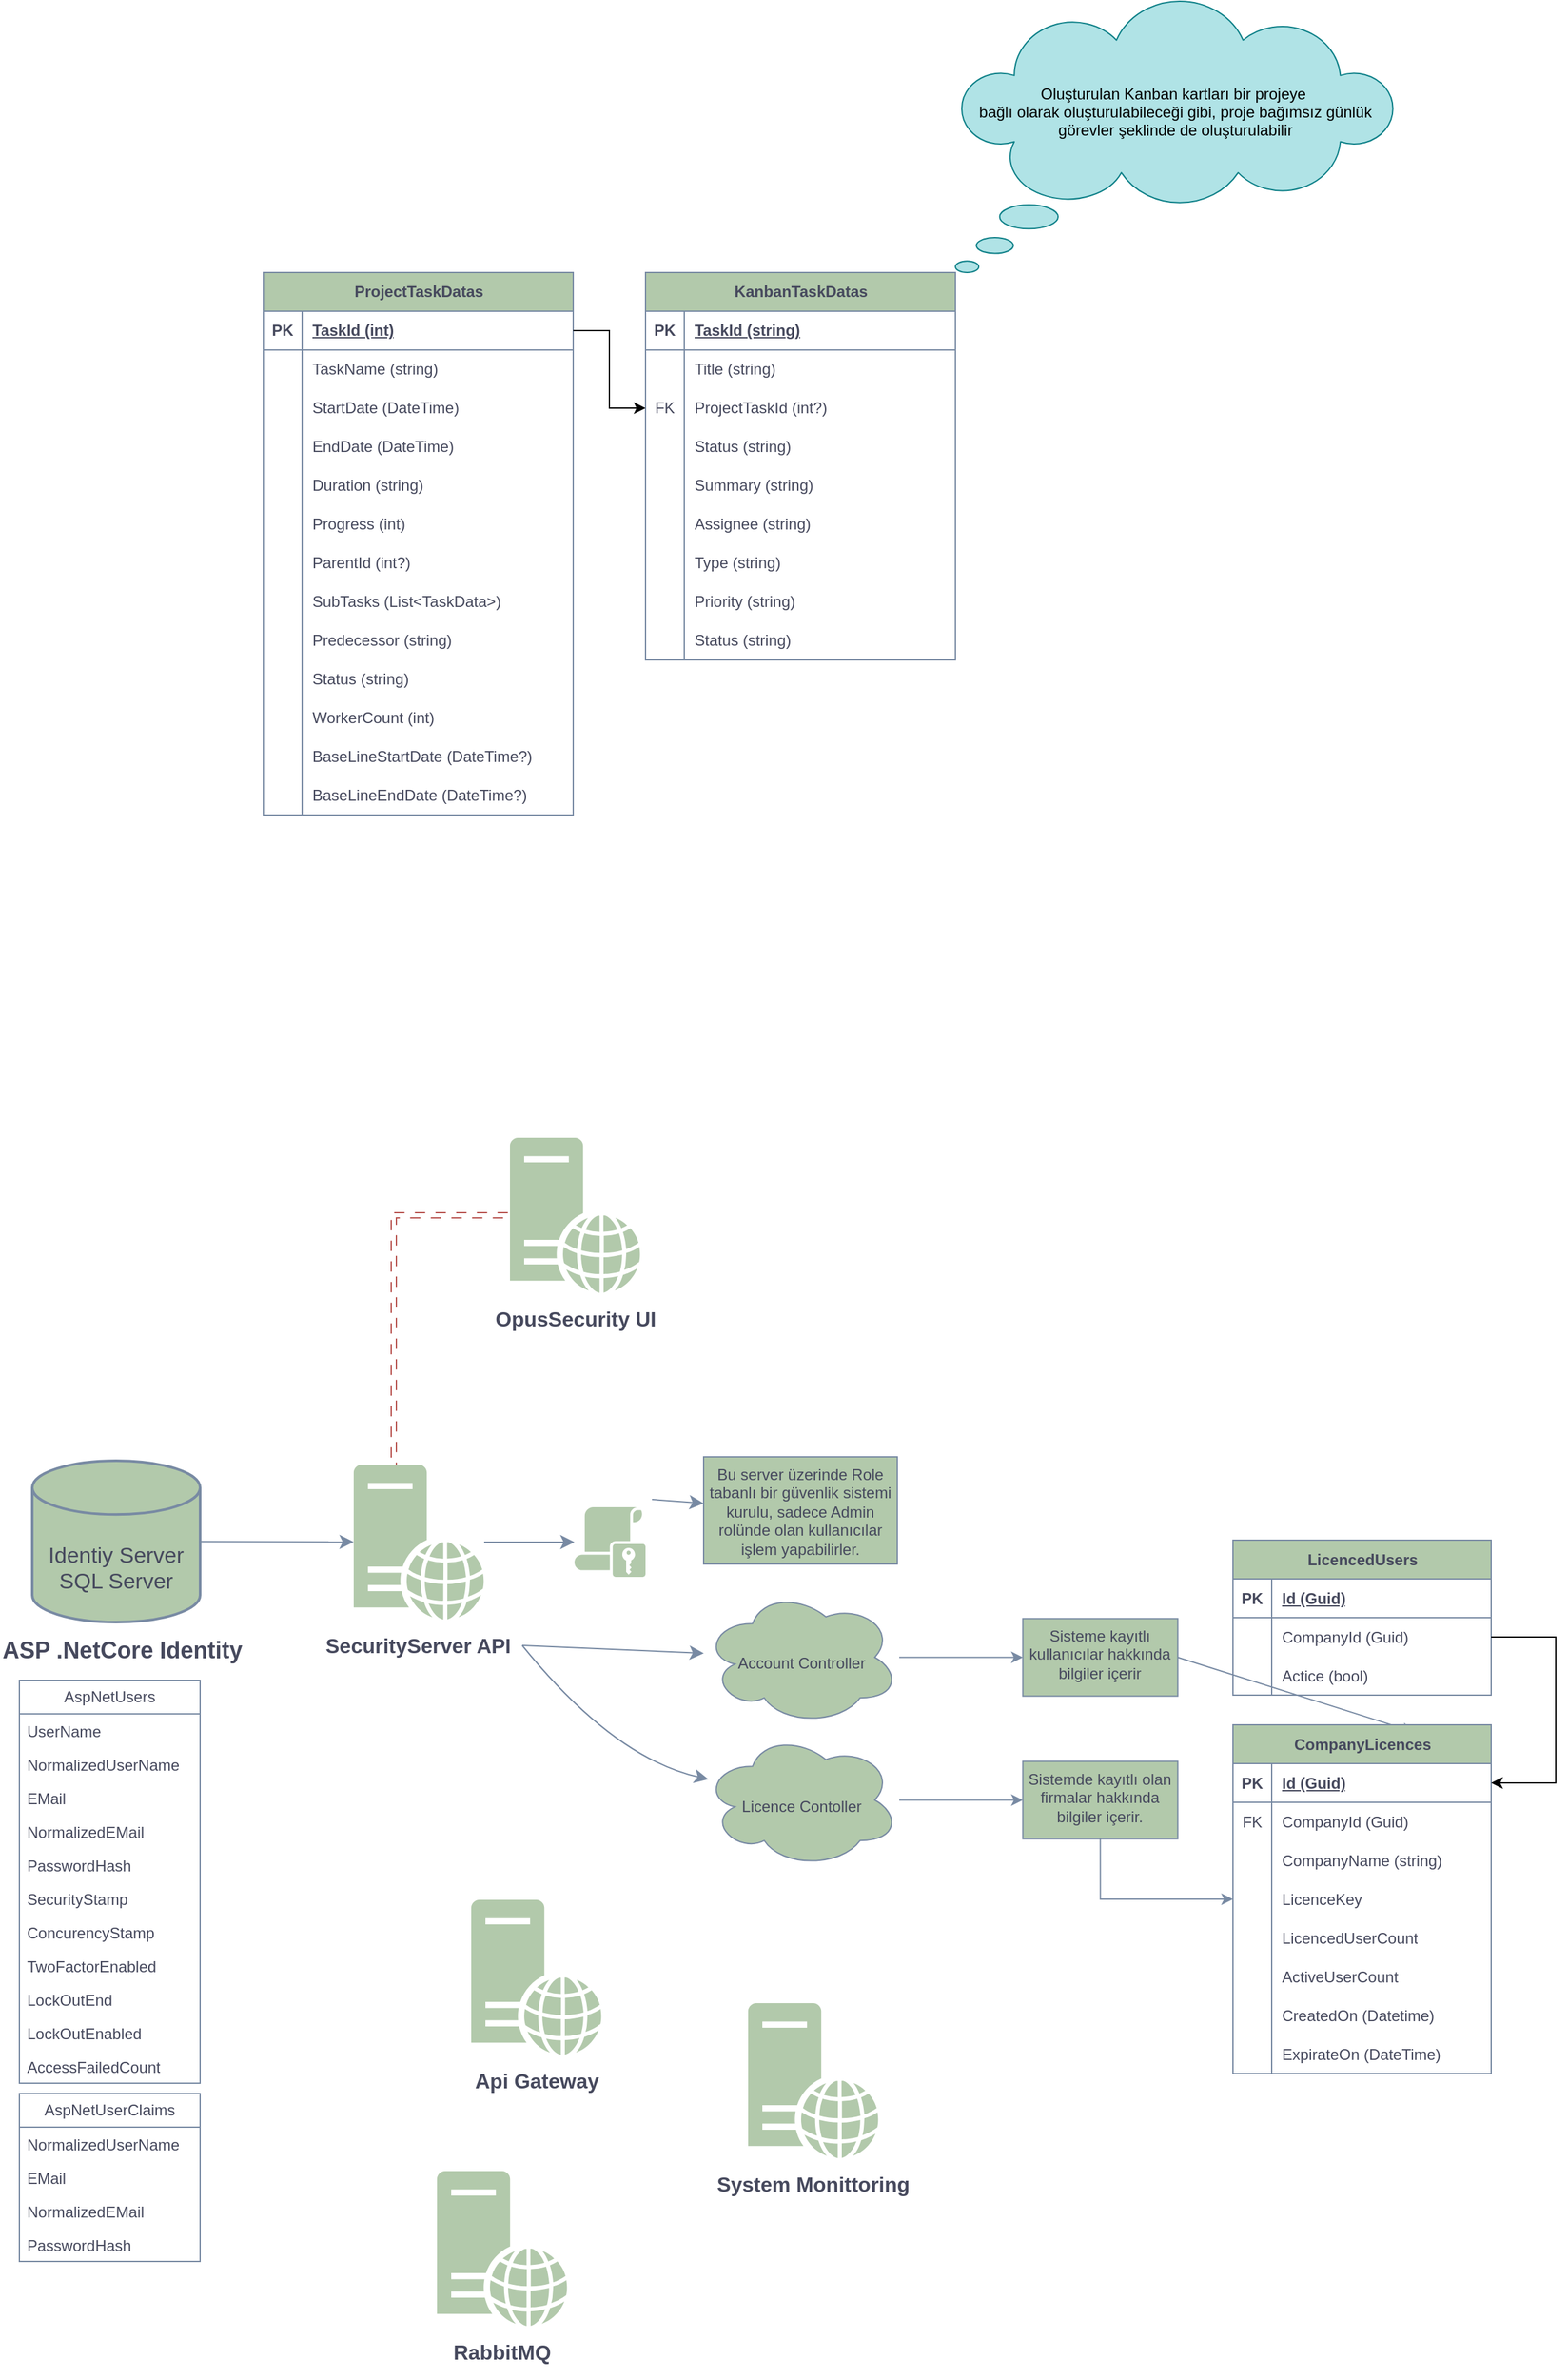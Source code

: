 <mxfile version="26.0.5">
  <diagram name="Sayfa -1" id="5Zbbx2BPK9jqPJLS6lxO">
    <mxGraphModel dx="1434" dy="2010" grid="1" gridSize="10" guides="1" tooltips="1" connect="1" arrows="1" fold="1" page="1" pageScale="1" pageWidth="827" pageHeight="1169" math="0" shadow="0">
      <root>
        <mxCell id="0" />
        <mxCell id="1" parent="0" />
        <mxCell id="hP1GzOpWX54t1LxgX-P7-6" value="" style="edgeStyle=none;curved=1;rounded=0;orthogonalLoop=1;jettySize=auto;html=1;fontSize=12;startSize=8;endSize=8;labelBackgroundColor=none;strokeColor=#788AA3;fontColor=default;" parent="1" source="fOJEi9X9eDxiZ1ezhO8r-1" target="hP1GzOpWX54t1LxgX-P7-5" edge="1">
          <mxGeometry relative="1" as="geometry" />
        </mxCell>
        <mxCell id="fOJEi9X9eDxiZ1ezhO8r-1" value="&lt;div&gt;&lt;br&gt;&lt;/div&gt;&lt;div&gt;&lt;br&gt;&lt;/div&gt;Identiy Server&lt;div&gt;SQL Server&lt;/div&gt;" style="strokeWidth=2;html=1;shape=mxgraph.flowchart.database;whiteSpace=wrap;autosize=0;fontSize=17;horizontal=1;align=center;labelPosition=center;verticalLabelPosition=middle;verticalAlign=middle;movableLabel=1;labelBackgroundColor=none;fillColor=#B2C9AB;strokeColor=#788AA3;fontColor=#46495D;" parent="1" vertex="1">
          <mxGeometry x="50" y="30" width="130" height="125" as="geometry" />
        </mxCell>
        <mxCell id="fOJEi9X9eDxiZ1ezhO8r-2" value="&lt;h1 style=&quot;margin-top: 0px;&quot;&gt;ASP .NetCore Identity&lt;/h1&gt;&lt;p&gt;&lt;br&gt;&lt;/p&gt;" style="text;html=1;whiteSpace=wrap;overflow=hidden;rounded=0;fontSize=9;labelBackgroundColor=none;fontColor=#46495D;" parent="1" vertex="1">
          <mxGeometry x="25" y="160" width="205" height="30" as="geometry" />
        </mxCell>
        <mxCell id="fOJEi9X9eDxiZ1ezhO8r-21" value="AspNetUsers" style="swimlane;fontStyle=0;childLayout=stackLayout;horizontal=1;startSize=26;fillColor=none;horizontalStack=0;resizeParent=1;resizeParentMax=0;resizeLast=0;collapsible=1;marginBottom=0;whiteSpace=wrap;html=1;comic=0;labelBackgroundColor=none;strokeColor=#788AA3;fontColor=#46495D;" parent="1" vertex="1">
          <mxGeometry x="40" y="200" width="140" height="312" as="geometry" />
        </mxCell>
        <mxCell id="fOJEi9X9eDxiZ1ezhO8r-22" value="UserName" style="text;strokeColor=none;fillColor=none;align=left;verticalAlign=top;spacingLeft=4;spacingRight=4;overflow=hidden;rotatable=0;points=[[0,0.5],[1,0.5]];portConstraint=eastwest;whiteSpace=wrap;html=1;labelBackgroundColor=none;fontColor=#46495D;" parent="fOJEi9X9eDxiZ1ezhO8r-21" vertex="1">
          <mxGeometry y="26" width="140" height="26" as="geometry" />
        </mxCell>
        <mxCell id="fOJEi9X9eDxiZ1ezhO8r-23" value="NormalizedUserName" style="text;strokeColor=none;fillColor=none;align=left;verticalAlign=top;spacingLeft=4;spacingRight=4;overflow=hidden;rotatable=0;points=[[0,0.5],[1,0.5]];portConstraint=eastwest;whiteSpace=wrap;html=1;labelBackgroundColor=none;fontColor=#46495D;" parent="fOJEi9X9eDxiZ1ezhO8r-21" vertex="1">
          <mxGeometry y="52" width="140" height="26" as="geometry" />
        </mxCell>
        <mxCell id="fOJEi9X9eDxiZ1ezhO8r-24" value="EMail" style="text;strokeColor=none;fillColor=none;align=left;verticalAlign=top;spacingLeft=4;spacingRight=4;overflow=hidden;rotatable=0;points=[[0,0.5],[1,0.5]];portConstraint=eastwest;whiteSpace=wrap;html=1;labelBackgroundColor=none;fontColor=#46495D;" parent="fOJEi9X9eDxiZ1ezhO8r-21" vertex="1">
          <mxGeometry y="78" width="140" height="26" as="geometry" />
        </mxCell>
        <mxCell id="fOJEi9X9eDxiZ1ezhO8r-28" value="NormalizedEMail" style="text;strokeColor=none;fillColor=none;align=left;verticalAlign=top;spacingLeft=4;spacingRight=4;overflow=hidden;rotatable=0;points=[[0,0.5],[1,0.5]];portConstraint=eastwest;whiteSpace=wrap;html=1;labelBackgroundColor=none;fontColor=#46495D;" parent="fOJEi9X9eDxiZ1ezhO8r-21" vertex="1">
          <mxGeometry y="104" width="140" height="26" as="geometry" />
        </mxCell>
        <mxCell id="fOJEi9X9eDxiZ1ezhO8r-27" value="PasswordHash" style="text;strokeColor=none;fillColor=none;align=left;verticalAlign=top;spacingLeft=4;spacingRight=4;overflow=hidden;rotatable=0;points=[[0,0.5],[1,0.5]];portConstraint=eastwest;whiteSpace=wrap;html=1;labelBackgroundColor=none;fontColor=#46495D;" parent="fOJEi9X9eDxiZ1ezhO8r-21" vertex="1">
          <mxGeometry y="130" width="140" height="26" as="geometry" />
        </mxCell>
        <mxCell id="fOJEi9X9eDxiZ1ezhO8r-26" value="SecurityStamp" style="text;strokeColor=none;fillColor=none;align=left;verticalAlign=top;spacingLeft=4;spacingRight=4;overflow=hidden;rotatable=0;points=[[0,0.5],[1,0.5]];portConstraint=eastwest;whiteSpace=wrap;html=1;labelBackgroundColor=none;fontColor=#46495D;" parent="fOJEi9X9eDxiZ1ezhO8r-21" vertex="1">
          <mxGeometry y="156" width="140" height="26" as="geometry" />
        </mxCell>
        <mxCell id="fOJEi9X9eDxiZ1ezhO8r-25" value="ConcurencyStamp" style="text;strokeColor=none;fillColor=none;align=left;verticalAlign=top;spacingLeft=4;spacingRight=4;overflow=hidden;rotatable=0;points=[[0,0.5],[1,0.5]];portConstraint=eastwest;whiteSpace=wrap;html=1;labelBackgroundColor=none;fontColor=#46495D;" parent="fOJEi9X9eDxiZ1ezhO8r-21" vertex="1">
          <mxGeometry y="182" width="140" height="26" as="geometry" />
        </mxCell>
        <mxCell id="fOJEi9X9eDxiZ1ezhO8r-29" value="TwoFactorEnabled" style="text;strokeColor=none;fillColor=none;align=left;verticalAlign=top;spacingLeft=4;spacingRight=4;overflow=hidden;rotatable=0;points=[[0,0.5],[1,0.5]];portConstraint=eastwest;whiteSpace=wrap;html=1;labelBackgroundColor=none;fontColor=#46495D;" parent="fOJEi9X9eDxiZ1ezhO8r-21" vertex="1">
          <mxGeometry y="208" width="140" height="26" as="geometry" />
        </mxCell>
        <mxCell id="fOJEi9X9eDxiZ1ezhO8r-30" value="LockOutEnd" style="text;strokeColor=none;fillColor=none;align=left;verticalAlign=top;spacingLeft=4;spacingRight=4;overflow=hidden;rotatable=0;points=[[0,0.5],[1,0.5]];portConstraint=eastwest;whiteSpace=wrap;html=1;labelBackgroundColor=none;fontColor=#46495D;" parent="fOJEi9X9eDxiZ1ezhO8r-21" vertex="1">
          <mxGeometry y="234" width="140" height="26" as="geometry" />
        </mxCell>
        <mxCell id="fOJEi9X9eDxiZ1ezhO8r-31" value="LockOutEnabled" style="text;strokeColor=none;fillColor=none;align=left;verticalAlign=top;spacingLeft=4;spacingRight=4;overflow=hidden;rotatable=0;points=[[0,0.5],[1,0.5]];portConstraint=eastwest;whiteSpace=wrap;html=1;labelBackgroundColor=none;fontColor=#46495D;" parent="fOJEi9X9eDxiZ1ezhO8r-21" vertex="1">
          <mxGeometry y="260" width="140" height="26" as="geometry" />
        </mxCell>
        <mxCell id="fOJEi9X9eDxiZ1ezhO8r-32" value="AccessFailedCount" style="text;strokeColor=none;fillColor=none;align=left;verticalAlign=top;spacingLeft=4;spacingRight=4;overflow=hidden;rotatable=0;points=[[0,0.5],[1,0.5]];portConstraint=eastwest;whiteSpace=wrap;html=1;labelBackgroundColor=none;fontColor=#46495D;" parent="fOJEi9X9eDxiZ1ezhO8r-21" vertex="1">
          <mxGeometry y="286" width="140" height="26" as="geometry" />
        </mxCell>
        <mxCell id="fOJEi9X9eDxiZ1ezhO8r-33" value="AspNetUserClaims" style="swimlane;fontStyle=0;childLayout=stackLayout;horizontal=1;startSize=26;fillColor=none;horizontalStack=0;resizeParent=1;resizeParentMax=0;resizeLast=0;collapsible=1;marginBottom=0;whiteSpace=wrap;html=1;comic=0;labelBackgroundColor=none;strokeColor=#788AA3;fontColor=#46495D;" parent="1" vertex="1">
          <mxGeometry x="40" y="520" width="140" height="130" as="geometry" />
        </mxCell>
        <mxCell id="fOJEi9X9eDxiZ1ezhO8r-35" value="NormalizedUserName" style="text;strokeColor=none;fillColor=none;align=left;verticalAlign=top;spacingLeft=4;spacingRight=4;overflow=hidden;rotatable=0;points=[[0,0.5],[1,0.5]];portConstraint=eastwest;whiteSpace=wrap;html=1;labelBackgroundColor=none;fontColor=#46495D;" parent="fOJEi9X9eDxiZ1ezhO8r-33" vertex="1">
          <mxGeometry y="26" width="140" height="26" as="geometry" />
        </mxCell>
        <mxCell id="fOJEi9X9eDxiZ1ezhO8r-36" value="EMail" style="text;strokeColor=none;fillColor=none;align=left;verticalAlign=top;spacingLeft=4;spacingRight=4;overflow=hidden;rotatable=0;points=[[0,0.5],[1,0.5]];portConstraint=eastwest;whiteSpace=wrap;html=1;labelBackgroundColor=none;fontColor=#46495D;" parent="fOJEi9X9eDxiZ1ezhO8r-33" vertex="1">
          <mxGeometry y="52" width="140" height="26" as="geometry" />
        </mxCell>
        <mxCell id="fOJEi9X9eDxiZ1ezhO8r-37" value="NormalizedEMail" style="text;strokeColor=none;fillColor=none;align=left;verticalAlign=top;spacingLeft=4;spacingRight=4;overflow=hidden;rotatable=0;points=[[0,0.5],[1,0.5]];portConstraint=eastwest;whiteSpace=wrap;html=1;labelBackgroundColor=none;fontColor=#46495D;" parent="fOJEi9X9eDxiZ1ezhO8r-33" vertex="1">
          <mxGeometry y="78" width="140" height="26" as="geometry" />
        </mxCell>
        <mxCell id="fOJEi9X9eDxiZ1ezhO8r-38" value="PasswordHash" style="text;strokeColor=none;fillColor=none;align=left;verticalAlign=top;spacingLeft=4;spacingRight=4;overflow=hidden;rotatable=0;points=[[0,0.5],[1,0.5]];portConstraint=eastwest;whiteSpace=wrap;html=1;labelBackgroundColor=none;fontColor=#46495D;" parent="fOJEi9X9eDxiZ1ezhO8r-33" vertex="1">
          <mxGeometry y="104" width="140" height="26" as="geometry" />
        </mxCell>
        <mxCell id="hP1GzOpWX54t1LxgX-P7-10" value="" style="edgeStyle=none;curved=1;rounded=0;orthogonalLoop=1;jettySize=auto;html=1;fontSize=12;startSize=8;endSize=8;labelBackgroundColor=none;strokeColor=#788AA3;fontColor=default;" parent="1" source="hP1GzOpWX54t1LxgX-P7-5" target="hP1GzOpWX54t1LxgX-P7-7" edge="1">
          <mxGeometry relative="1" as="geometry" />
        </mxCell>
        <mxCell id="hP1GzOpWX54t1LxgX-P7-9" value="" style="edgeStyle=none;curved=1;rounded=0;orthogonalLoop=1;jettySize=auto;html=1;fontSize=12;startSize=8;endSize=8;labelBackgroundColor=none;strokeColor=#788AA3;fontColor=default;" parent="1" target="hP1GzOpWX54t1LxgX-P7-8" edge="1">
          <mxGeometry relative="1" as="geometry">
            <mxPoint x="530" y="60" as="sourcePoint" />
          </mxGeometry>
        </mxCell>
        <mxCell id="hP1GzOpWX54t1LxgX-P7-7" value="" style="sketch=0;pointerEvents=1;shadow=0;dashed=0;html=1;strokeColor=none;fillColor=#B2C9AB;labelPosition=center;verticalLabelPosition=bottom;verticalAlign=top;outlineConnect=0;align=center;shape=mxgraph.office.security.role_assignment_policy;labelBackgroundColor=none;fontColor=#46495D;" parent="1" vertex="1">
          <mxGeometry x="470" y="66" width="55" height="54" as="geometry" />
        </mxCell>
        <mxCell id="hP1GzOpWX54t1LxgX-P7-8" value="Bu server üzerinde Role tabanlı bir güvenlik sistemi kurulu, sadece Admin rolünde olan kullanıcılar işlem yapabilirler." style="whiteSpace=wrap;html=1;verticalAlign=top;fillColor=#B2C9AB;strokeColor=#788AA3;sketch=0;pointerEvents=1;shadow=0;dashed=0;fontColor=#46495D;labelBackgroundColor=none;" parent="1" vertex="1">
          <mxGeometry x="570" y="27" width="150" height="83" as="geometry" />
        </mxCell>
        <mxCell id="hP1GzOpWX54t1LxgX-P7-16" value="" style="edgeStyle=none;curved=1;rounded=0;orthogonalLoop=1;jettySize=auto;html=1;fontSize=12;startSize=8;endSize=8;labelBackgroundColor=none;strokeColor=#788AA3;fontColor=default;exitX=1;exitY=0.5;exitDx=0;exitDy=0;" parent="1" source="hP1GzOpWX54t1LxgX-P7-3" target="hP1GzOpWX54t1LxgX-P7-15" edge="1">
          <mxGeometry relative="1" as="geometry">
            <mxPoint x="490" y="170" as="sourcePoint" />
          </mxGeometry>
        </mxCell>
        <mxCell id="hP1GzOpWX54t1LxgX-P7-20" value="" style="edgeStyle=none;curved=1;rounded=0;orthogonalLoop=1;jettySize=auto;html=1;fontSize=12;startSize=8;endSize=8;labelBackgroundColor=none;strokeColor=#788AA3;fontColor=default;exitX=1;exitY=0.5;exitDx=0;exitDy=0;" parent="1" source="hP1GzOpWX54t1LxgX-P7-3" target="hP1GzOpWX54t1LxgX-P7-19" edge="1">
          <mxGeometry relative="1" as="geometry">
            <mxPoint x="440" y="173" as="sourcePoint" />
            <Array as="points">
              <mxPoint x="500" y="260" />
            </Array>
          </mxGeometry>
        </mxCell>
        <mxCell id="uRNl7526oM0_Bbqot5sI-8" value="" style="edgeStyle=orthogonalEdgeStyle;rounded=0;orthogonalLoop=1;jettySize=auto;html=1;labelBackgroundColor=none;strokeColor=#788AA3;fontColor=default;" parent="1" source="hP1GzOpWX54t1LxgX-P7-15" target="uRNl7526oM0_Bbqot5sI-7" edge="1">
          <mxGeometry relative="1" as="geometry" />
        </mxCell>
        <mxCell id="hP1GzOpWX54t1LxgX-P7-15" value="&lt;div&gt;&lt;br&gt;&lt;/div&gt;&lt;div&gt;&lt;br&gt;&lt;/div&gt;&lt;div&gt;&lt;br&gt;&lt;/div&gt;&lt;div&gt;Account Controller&lt;/div&gt;" style="ellipse;shape=cloud;whiteSpace=wrap;html=1;verticalAlign=top;fillColor=#B2C9AB;strokeColor=#788AA3;sketch=0;pointerEvents=1;shadow=0;dashed=0;labelBackgroundColor=none;fontColor=#46495D;" parent="1" vertex="1">
          <mxGeometry x="570" y="130" width="151.5" height="104.5" as="geometry" />
        </mxCell>
        <mxCell id="uRNl7526oM0_Bbqot5sI-23" value="" style="edgeStyle=orthogonalEdgeStyle;rounded=0;orthogonalLoop=1;jettySize=auto;html=1;labelBackgroundColor=none;strokeColor=#788AA3;fontColor=default;" parent="1" source="hP1GzOpWX54t1LxgX-P7-19" target="uRNl7526oM0_Bbqot5sI-22" edge="1">
          <mxGeometry relative="1" as="geometry" />
        </mxCell>
        <mxCell id="hP1GzOpWX54t1LxgX-P7-19" value="&lt;div&gt;&lt;br&gt;&lt;/div&gt;&lt;div&gt;&lt;br&gt;&lt;/div&gt;&lt;div&gt;&lt;br&gt;&lt;/div&gt;&lt;div&gt;Licence Contoller&lt;/div&gt;" style="ellipse;shape=cloud;whiteSpace=wrap;html=1;verticalAlign=top;fillColor=#B2C9AB;strokeColor=#788AA3;sketch=0;pointerEvents=1;shadow=0;dashed=0;labelBackgroundColor=none;fontColor=#46495D;" parent="1" vertex="1">
          <mxGeometry x="570" y="240.5" width="151.5" height="104.5" as="geometry" />
        </mxCell>
        <mxCell id="uRNl7526oM0_Bbqot5sI-7" value="Sisteme kayıtlı kullanıcılar hakkında bilgiler içerir" style="whiteSpace=wrap;html=1;verticalAlign=top;fillColor=#B2C9AB;strokeColor=#788AA3;fontColor=#46495D;sketch=0;pointerEvents=1;shadow=0;dashed=0;labelBackgroundColor=none;" parent="1" vertex="1">
          <mxGeometry x="817.25" y="152.25" width="120" height="60" as="geometry" />
        </mxCell>
        <mxCell id="uRNl7526oM0_Bbqot5sI-103" style="edgeStyle=orthogonalEdgeStyle;rounded=0;orthogonalLoop=1;jettySize=auto;html=1;entryX=0;entryY=0.5;entryDx=0;entryDy=0;strokeColor=#788AA3;fontColor=#46495D;fillColor=#B2C9AB;exitX=0.5;exitY=1;exitDx=0;exitDy=0;" parent="1" source="uRNl7526oM0_Bbqot5sI-22" target="uRNl7526oM0_Bbqot5sI-90" edge="1">
          <mxGeometry relative="1" as="geometry" />
        </mxCell>
        <mxCell id="uRNl7526oM0_Bbqot5sI-22" value="Sistemde kayıtlı olan firmalar hakkında bilgiler içerir." style="whiteSpace=wrap;html=1;verticalAlign=top;fillColor=#B2C9AB;strokeColor=#788AA3;fontColor=#46495D;sketch=0;pointerEvents=1;shadow=0;dashed=0;labelBackgroundColor=none;" parent="1" vertex="1">
          <mxGeometry x="817.25" y="262.75" width="120" height="60" as="geometry" />
        </mxCell>
        <mxCell id="uRNl7526oM0_Bbqot5sI-48" value="LicencedUsers" style="shape=table;startSize=30;container=1;collapsible=1;childLayout=tableLayout;fixedRows=1;rowLines=0;fontStyle=1;align=center;resizeLast=1;html=1;labelBackgroundColor=none;fillColor=#B2C9AB;strokeColor=#788AA3;fontColor=#46495D;" parent="1" vertex="1">
          <mxGeometry x="980" y="91.5" width="200" height="120" as="geometry" />
        </mxCell>
        <mxCell id="uRNl7526oM0_Bbqot5sI-49" value="" style="shape=tableRow;horizontal=0;startSize=0;swimlaneHead=0;swimlaneBody=0;fillColor=none;collapsible=0;dropTarget=0;points=[[0,0.5],[1,0.5]];portConstraint=eastwest;top=0;left=0;right=0;bottom=1;labelBackgroundColor=none;strokeColor=#788AA3;fontColor=#46495D;" parent="uRNl7526oM0_Bbqot5sI-48" vertex="1">
          <mxGeometry y="30" width="200" height="30" as="geometry" />
        </mxCell>
        <mxCell id="uRNl7526oM0_Bbqot5sI-50" value="PK" style="shape=partialRectangle;connectable=0;fillColor=none;top=0;left=0;bottom=0;right=0;fontStyle=1;overflow=hidden;whiteSpace=wrap;html=1;labelBackgroundColor=none;strokeColor=#788AA3;fontColor=#46495D;" parent="uRNl7526oM0_Bbqot5sI-49" vertex="1">
          <mxGeometry width="30" height="30" as="geometry">
            <mxRectangle width="30" height="30" as="alternateBounds" />
          </mxGeometry>
        </mxCell>
        <mxCell id="uRNl7526oM0_Bbqot5sI-51" value="Id (Guid)" style="shape=partialRectangle;connectable=0;fillColor=none;top=0;left=0;bottom=0;right=0;align=left;spacingLeft=6;fontStyle=5;overflow=hidden;whiteSpace=wrap;html=1;labelBackgroundColor=none;strokeColor=#788AA3;fontColor=#46495D;" parent="uRNl7526oM0_Bbqot5sI-49" vertex="1">
          <mxGeometry x="30" width="170" height="30" as="geometry">
            <mxRectangle width="170" height="30" as="alternateBounds" />
          </mxGeometry>
        </mxCell>
        <mxCell id="uRNl7526oM0_Bbqot5sI-56" value="" style="shape=tableRow;horizontal=0;startSize=0;swimlaneHead=0;swimlaneBody=0;fillColor=none;collapsible=0;dropTarget=0;points=[[0,0.5],[1,0.5]];portConstraint=eastwest;top=0;left=0;right=0;bottom=0;labelBackgroundColor=none;strokeColor=#788AA3;fontColor=#46495D;" parent="uRNl7526oM0_Bbqot5sI-48" vertex="1">
          <mxGeometry y="60" width="200" height="30" as="geometry" />
        </mxCell>
        <mxCell id="uRNl7526oM0_Bbqot5sI-57" value="" style="shape=partialRectangle;connectable=0;fillColor=none;top=0;left=0;bottom=0;right=0;editable=1;overflow=hidden;whiteSpace=wrap;html=1;labelBackgroundColor=none;strokeColor=#788AA3;fontColor=#46495D;" parent="uRNl7526oM0_Bbqot5sI-56" vertex="1">
          <mxGeometry width="30" height="30" as="geometry">
            <mxRectangle width="30" height="30" as="alternateBounds" />
          </mxGeometry>
        </mxCell>
        <mxCell id="uRNl7526oM0_Bbqot5sI-58" value="CompanyId (Guid)" style="shape=partialRectangle;connectable=0;fillColor=none;top=0;left=0;bottom=0;right=0;align=left;spacingLeft=6;overflow=hidden;whiteSpace=wrap;html=1;labelBackgroundColor=none;strokeColor=#788AA3;fontColor=#46495D;" parent="uRNl7526oM0_Bbqot5sI-56" vertex="1">
          <mxGeometry x="30" width="170" height="30" as="geometry">
            <mxRectangle width="170" height="30" as="alternateBounds" />
          </mxGeometry>
        </mxCell>
        <mxCell id="uRNl7526oM0_Bbqot5sI-62" style="shape=tableRow;horizontal=0;startSize=0;swimlaneHead=0;swimlaneBody=0;fillColor=none;collapsible=0;dropTarget=0;points=[[0,0.5],[1,0.5]];portConstraint=eastwest;top=0;left=0;right=0;bottom=0;labelBackgroundColor=none;strokeColor=#788AA3;fontColor=#46495D;" parent="uRNl7526oM0_Bbqot5sI-48" vertex="1">
          <mxGeometry y="90" width="200" height="30" as="geometry" />
        </mxCell>
        <mxCell id="uRNl7526oM0_Bbqot5sI-63" style="shape=partialRectangle;connectable=0;fillColor=none;top=0;left=0;bottom=0;right=0;editable=1;overflow=hidden;whiteSpace=wrap;html=1;labelBackgroundColor=none;strokeColor=#788AA3;fontColor=#46495D;" parent="uRNl7526oM0_Bbqot5sI-62" vertex="1">
          <mxGeometry width="30" height="30" as="geometry">
            <mxRectangle width="30" height="30" as="alternateBounds" />
          </mxGeometry>
        </mxCell>
        <mxCell id="uRNl7526oM0_Bbqot5sI-64" value="Actice (bool)" style="shape=partialRectangle;connectable=0;fillColor=none;top=0;left=0;bottom=0;right=0;align=left;spacingLeft=6;overflow=hidden;whiteSpace=wrap;html=1;labelBackgroundColor=none;strokeColor=#788AA3;fontColor=#46495D;" parent="uRNl7526oM0_Bbqot5sI-62" vertex="1">
          <mxGeometry x="30" width="170" height="30" as="geometry">
            <mxRectangle width="170" height="30" as="alternateBounds" />
          </mxGeometry>
        </mxCell>
        <mxCell id="uRNl7526oM0_Bbqot5sI-78" value="" style="endArrow=classic;html=1;rounded=0;strokeColor=#788AA3;fontColor=default;fillColor=#B2C9AB;exitX=1;exitY=0.5;exitDx=0;exitDy=0;entryX=0.005;entryY=0.026;entryDx=0;entryDy=0;entryPerimeter=0;labelBackgroundColor=none;" parent="1" source="uRNl7526oM0_Bbqot5sI-7" edge="1">
          <mxGeometry width="50" height="50" relative="1" as="geometry">
            <mxPoint x="1070" y="290" as="sourcePoint" />
            <mxPoint x="1120" y="240" as="targetPoint" />
          </mxGeometry>
        </mxCell>
        <mxCell id="uRNl7526oM0_Bbqot5sI-90" value="CompanyLicences" style="shape=table;startSize=30;container=1;collapsible=1;childLayout=tableLayout;fixedRows=1;rowLines=0;fontStyle=1;align=center;resizeLast=1;html=1;labelBackgroundColor=none;fillColor=#B2C9AB;strokeColor=#788AA3;fontColor=#46495D;" parent="1" vertex="1">
          <mxGeometry x="980" y="234.5" width="200" height="270" as="geometry" />
        </mxCell>
        <mxCell id="uRNl7526oM0_Bbqot5sI-91" value="" style="shape=tableRow;horizontal=0;startSize=0;swimlaneHead=0;swimlaneBody=0;fillColor=none;collapsible=0;dropTarget=0;points=[[0,0.5],[1,0.5]];portConstraint=eastwest;top=0;left=0;right=0;bottom=1;labelBackgroundColor=none;strokeColor=#788AA3;fontColor=#46495D;" parent="uRNl7526oM0_Bbqot5sI-90" vertex="1">
          <mxGeometry y="30" width="200" height="30" as="geometry" />
        </mxCell>
        <mxCell id="uRNl7526oM0_Bbqot5sI-92" value="PK" style="shape=partialRectangle;connectable=0;fillColor=none;top=0;left=0;bottom=0;right=0;fontStyle=1;overflow=hidden;whiteSpace=wrap;html=1;labelBackgroundColor=none;strokeColor=#788AA3;fontColor=#46495D;" parent="uRNl7526oM0_Bbqot5sI-91" vertex="1">
          <mxGeometry width="30" height="30" as="geometry">
            <mxRectangle width="30" height="30" as="alternateBounds" />
          </mxGeometry>
        </mxCell>
        <mxCell id="uRNl7526oM0_Bbqot5sI-93" value="Id (Guid)" style="shape=partialRectangle;connectable=0;fillColor=none;top=0;left=0;bottom=0;right=0;align=left;spacingLeft=6;fontStyle=5;overflow=hidden;whiteSpace=wrap;html=1;labelBackgroundColor=none;strokeColor=#788AA3;fontColor=#46495D;" parent="uRNl7526oM0_Bbqot5sI-91" vertex="1">
          <mxGeometry x="30" width="170" height="30" as="geometry">
            <mxRectangle width="170" height="30" as="alternateBounds" />
          </mxGeometry>
        </mxCell>
        <mxCell id="uRNl7526oM0_Bbqot5sI-94" value="" style="shape=tableRow;horizontal=0;startSize=0;swimlaneHead=0;swimlaneBody=0;fillColor=none;collapsible=0;dropTarget=0;points=[[0,0.5],[1,0.5]];portConstraint=eastwest;top=0;left=0;right=0;bottom=0;labelBackgroundColor=none;strokeColor=#788AA3;fontColor=#46495D;" parent="uRNl7526oM0_Bbqot5sI-90" vertex="1">
          <mxGeometry y="60" width="200" height="30" as="geometry" />
        </mxCell>
        <mxCell id="uRNl7526oM0_Bbqot5sI-95" value="FK" style="shape=partialRectangle;connectable=0;fillColor=none;top=0;left=0;bottom=0;right=0;editable=1;overflow=hidden;whiteSpace=wrap;html=1;labelBackgroundColor=none;strokeColor=#788AA3;fontColor=#46495D;" parent="uRNl7526oM0_Bbqot5sI-94" vertex="1">
          <mxGeometry width="30" height="30" as="geometry">
            <mxRectangle width="30" height="30" as="alternateBounds" />
          </mxGeometry>
        </mxCell>
        <mxCell id="uRNl7526oM0_Bbqot5sI-96" value="CompanyId (Guid)" style="shape=partialRectangle;connectable=0;fillColor=none;top=0;left=0;bottom=0;right=0;align=left;spacingLeft=6;overflow=hidden;whiteSpace=wrap;html=1;labelBackgroundColor=none;strokeColor=#788AA3;fontColor=#46495D;" parent="uRNl7526oM0_Bbqot5sI-94" vertex="1">
          <mxGeometry x="30" width="170" height="30" as="geometry">
            <mxRectangle width="170" height="30" as="alternateBounds" />
          </mxGeometry>
        </mxCell>
        <mxCell id="jmnvyv142HXtohrhZZ56-1" style="shape=tableRow;horizontal=0;startSize=0;swimlaneHead=0;swimlaneBody=0;fillColor=none;collapsible=0;dropTarget=0;points=[[0,0.5],[1,0.5]];portConstraint=eastwest;top=0;left=0;right=0;bottom=0;labelBackgroundColor=none;strokeColor=#788AA3;fontColor=#46495D;" parent="uRNl7526oM0_Bbqot5sI-90" vertex="1">
          <mxGeometry y="90" width="200" height="30" as="geometry" />
        </mxCell>
        <mxCell id="jmnvyv142HXtohrhZZ56-2" style="shape=partialRectangle;connectable=0;fillColor=none;top=0;left=0;bottom=0;right=0;editable=1;overflow=hidden;whiteSpace=wrap;html=1;labelBackgroundColor=none;strokeColor=#788AA3;fontColor=#46495D;" parent="jmnvyv142HXtohrhZZ56-1" vertex="1">
          <mxGeometry width="30" height="30" as="geometry">
            <mxRectangle width="30" height="30" as="alternateBounds" />
          </mxGeometry>
        </mxCell>
        <mxCell id="jmnvyv142HXtohrhZZ56-3" value="CompanyName (string)" style="shape=partialRectangle;connectable=0;fillColor=none;top=0;left=0;bottom=0;right=0;align=left;spacingLeft=6;overflow=hidden;whiteSpace=wrap;html=1;labelBackgroundColor=none;strokeColor=#788AA3;fontColor=#46495D;" parent="jmnvyv142HXtohrhZZ56-1" vertex="1">
          <mxGeometry x="30" width="170" height="30" as="geometry">
            <mxRectangle width="170" height="30" as="alternateBounds" />
          </mxGeometry>
        </mxCell>
        <mxCell id="uRNl7526oM0_Bbqot5sI-97" value="" style="shape=tableRow;horizontal=0;startSize=0;swimlaneHead=0;swimlaneBody=0;fillColor=none;collapsible=0;dropTarget=0;points=[[0,0.5],[1,0.5]];portConstraint=eastwest;top=0;left=0;right=0;bottom=0;labelBackgroundColor=none;strokeColor=#788AA3;fontColor=#46495D;" parent="uRNl7526oM0_Bbqot5sI-90" vertex="1">
          <mxGeometry y="120" width="200" height="30" as="geometry" />
        </mxCell>
        <mxCell id="uRNl7526oM0_Bbqot5sI-98" value="" style="shape=partialRectangle;connectable=0;fillColor=none;top=0;left=0;bottom=0;right=0;editable=1;overflow=hidden;whiteSpace=wrap;html=1;labelBackgroundColor=none;strokeColor=#788AA3;fontColor=#46495D;" parent="uRNl7526oM0_Bbqot5sI-97" vertex="1">
          <mxGeometry width="30" height="30" as="geometry">
            <mxRectangle width="30" height="30" as="alternateBounds" />
          </mxGeometry>
        </mxCell>
        <mxCell id="uRNl7526oM0_Bbqot5sI-99" value="LicenceKey" style="shape=partialRectangle;connectable=0;fillColor=none;top=0;left=0;bottom=0;right=0;align=left;spacingLeft=6;overflow=hidden;whiteSpace=wrap;html=1;labelBackgroundColor=none;strokeColor=#788AA3;fontColor=#46495D;" parent="uRNl7526oM0_Bbqot5sI-97" vertex="1">
          <mxGeometry x="30" width="170" height="30" as="geometry">
            <mxRectangle width="170" height="30" as="alternateBounds" />
          </mxGeometry>
        </mxCell>
        <mxCell id="uRNl7526oM0_Bbqot5sI-100" style="shape=tableRow;horizontal=0;startSize=0;swimlaneHead=0;swimlaneBody=0;fillColor=none;collapsible=0;dropTarget=0;points=[[0,0.5],[1,0.5]];portConstraint=eastwest;top=0;left=0;right=0;bottom=0;labelBackgroundColor=none;strokeColor=#788AA3;fontColor=#46495D;" parent="uRNl7526oM0_Bbqot5sI-90" vertex="1">
          <mxGeometry y="150" width="200" height="30" as="geometry" />
        </mxCell>
        <mxCell id="uRNl7526oM0_Bbqot5sI-101" style="shape=partialRectangle;connectable=0;fillColor=none;top=0;left=0;bottom=0;right=0;editable=1;overflow=hidden;whiteSpace=wrap;html=1;labelBackgroundColor=none;strokeColor=#788AA3;fontColor=#46495D;" parent="uRNl7526oM0_Bbqot5sI-100" vertex="1">
          <mxGeometry width="30" height="30" as="geometry">
            <mxRectangle width="30" height="30" as="alternateBounds" />
          </mxGeometry>
        </mxCell>
        <mxCell id="uRNl7526oM0_Bbqot5sI-102" value="LicencedUserCount" style="shape=partialRectangle;connectable=0;fillColor=none;top=0;left=0;bottom=0;right=0;align=left;spacingLeft=6;overflow=hidden;whiteSpace=wrap;html=1;labelBackgroundColor=none;strokeColor=#788AA3;fontColor=#46495D;" parent="uRNl7526oM0_Bbqot5sI-100" vertex="1">
          <mxGeometry x="30" width="170" height="30" as="geometry">
            <mxRectangle width="170" height="30" as="alternateBounds" />
          </mxGeometry>
        </mxCell>
        <mxCell id="uRNl7526oM0_Bbqot5sI-105" style="shape=tableRow;horizontal=0;startSize=0;swimlaneHead=0;swimlaneBody=0;fillColor=none;collapsible=0;dropTarget=0;points=[[0,0.5],[1,0.5]];portConstraint=eastwest;top=0;left=0;right=0;bottom=0;labelBackgroundColor=none;strokeColor=#788AA3;fontColor=#46495D;" parent="uRNl7526oM0_Bbqot5sI-90" vertex="1">
          <mxGeometry y="180" width="200" height="30" as="geometry" />
        </mxCell>
        <mxCell id="uRNl7526oM0_Bbqot5sI-106" style="shape=partialRectangle;connectable=0;fillColor=none;top=0;left=0;bottom=0;right=0;editable=1;overflow=hidden;whiteSpace=wrap;html=1;labelBackgroundColor=none;strokeColor=#788AA3;fontColor=#46495D;" parent="uRNl7526oM0_Bbqot5sI-105" vertex="1">
          <mxGeometry width="30" height="30" as="geometry">
            <mxRectangle width="30" height="30" as="alternateBounds" />
          </mxGeometry>
        </mxCell>
        <mxCell id="uRNl7526oM0_Bbqot5sI-107" value="ActiveUserCount" style="shape=partialRectangle;connectable=0;fillColor=none;top=0;left=0;bottom=0;right=0;align=left;spacingLeft=6;overflow=hidden;whiteSpace=wrap;html=1;labelBackgroundColor=none;strokeColor=#788AA3;fontColor=#46495D;" parent="uRNl7526oM0_Bbqot5sI-105" vertex="1">
          <mxGeometry x="30" width="170" height="30" as="geometry">
            <mxRectangle width="170" height="30" as="alternateBounds" />
          </mxGeometry>
        </mxCell>
        <mxCell id="uRNl7526oM0_Bbqot5sI-111" style="shape=tableRow;horizontal=0;startSize=0;swimlaneHead=0;swimlaneBody=0;fillColor=none;collapsible=0;dropTarget=0;points=[[0,0.5],[1,0.5]];portConstraint=eastwest;top=0;left=0;right=0;bottom=0;labelBackgroundColor=none;strokeColor=#788AA3;fontColor=#46495D;" parent="uRNl7526oM0_Bbqot5sI-90" vertex="1">
          <mxGeometry y="210" width="200" height="30" as="geometry" />
        </mxCell>
        <mxCell id="uRNl7526oM0_Bbqot5sI-112" style="shape=partialRectangle;connectable=0;fillColor=none;top=0;left=0;bottom=0;right=0;editable=1;overflow=hidden;whiteSpace=wrap;html=1;labelBackgroundColor=none;strokeColor=#788AA3;fontColor=#46495D;" parent="uRNl7526oM0_Bbqot5sI-111" vertex="1">
          <mxGeometry width="30" height="30" as="geometry">
            <mxRectangle width="30" height="30" as="alternateBounds" />
          </mxGeometry>
        </mxCell>
        <mxCell id="uRNl7526oM0_Bbqot5sI-113" value="CreatedOn (Datetime)" style="shape=partialRectangle;connectable=0;fillColor=none;top=0;left=0;bottom=0;right=0;align=left;spacingLeft=6;overflow=hidden;whiteSpace=wrap;html=1;labelBackgroundColor=none;strokeColor=#788AA3;fontColor=#46495D;" parent="uRNl7526oM0_Bbqot5sI-111" vertex="1">
          <mxGeometry x="30" width="170" height="30" as="geometry">
            <mxRectangle width="170" height="30" as="alternateBounds" />
          </mxGeometry>
        </mxCell>
        <mxCell id="uRNl7526oM0_Bbqot5sI-108" style="shape=tableRow;horizontal=0;startSize=0;swimlaneHead=0;swimlaneBody=0;fillColor=none;collapsible=0;dropTarget=0;points=[[0,0.5],[1,0.5]];portConstraint=eastwest;top=0;left=0;right=0;bottom=0;labelBackgroundColor=none;strokeColor=#788AA3;fontColor=#46495D;" parent="uRNl7526oM0_Bbqot5sI-90" vertex="1">
          <mxGeometry y="240" width="200" height="30" as="geometry" />
        </mxCell>
        <mxCell id="uRNl7526oM0_Bbqot5sI-109" style="shape=partialRectangle;connectable=0;fillColor=none;top=0;left=0;bottom=0;right=0;editable=1;overflow=hidden;whiteSpace=wrap;html=1;labelBackgroundColor=none;strokeColor=#788AA3;fontColor=#46495D;" parent="uRNl7526oM0_Bbqot5sI-108" vertex="1">
          <mxGeometry width="30" height="30" as="geometry">
            <mxRectangle width="30" height="30" as="alternateBounds" />
          </mxGeometry>
        </mxCell>
        <mxCell id="uRNl7526oM0_Bbqot5sI-110" value="ExpirateOn (DateTime)" style="shape=partialRectangle;connectable=0;fillColor=none;top=0;left=0;bottom=0;right=0;align=left;spacingLeft=6;overflow=hidden;whiteSpace=wrap;html=1;labelBackgroundColor=none;strokeColor=#788AA3;fontColor=#46495D;" parent="uRNl7526oM0_Bbqot5sI-108" vertex="1">
          <mxGeometry x="30" width="170" height="30" as="geometry">
            <mxRectangle width="170" height="30" as="alternateBounds" />
          </mxGeometry>
        </mxCell>
        <mxCell id="jmnvyv142HXtohrhZZ56-4" style="edgeStyle=orthogonalEdgeStyle;rounded=0;orthogonalLoop=1;jettySize=auto;html=1;entryX=1;entryY=0.5;entryDx=0;entryDy=0;" parent="1" source="uRNl7526oM0_Bbqot5sI-56" target="uRNl7526oM0_Bbqot5sI-91" edge="1">
          <mxGeometry relative="1" as="geometry">
            <Array as="points">
              <mxPoint x="1230" y="166.5" />
              <mxPoint x="1230" y="280" />
            </Array>
          </mxGeometry>
        </mxCell>
        <mxCell id="jmnvyv142HXtohrhZZ56-11" value="" style="group" parent="1" vertex="1" connectable="0">
          <mxGeometry x="359" y="580" width="110" height="160" as="geometry" />
        </mxCell>
        <mxCell id="jmnvyv142HXtohrhZZ56-9" value="" style="sketch=0;pointerEvents=1;shadow=0;dashed=0;html=1;strokeColor=none;fillColor=#B2C9AB;labelPosition=center;verticalLabelPosition=bottom;verticalAlign=top;outlineConnect=0;align=center;shape=mxgraph.office.servers.web_server;labelBackgroundColor=none;fontColor=#46495D;" parent="jmnvyv142HXtohrhZZ56-11" vertex="1">
          <mxGeometry x="4.47" width="101.05" height="120" as="geometry" />
        </mxCell>
        <mxCell id="jmnvyv142HXtohrhZZ56-10" value="RabbitMQ" style="text;strokeColor=none;fillColor=none;html=1;align=center;verticalAlign=middle;whiteSpace=wrap;rounded=0;fontSize=16;fontStyle=1;labelBackgroundColor=none;fontColor=#46495D;" parent="jmnvyv142HXtohrhZZ56-11" vertex="1">
          <mxGeometry y="120" width="110" height="40" as="geometry" />
        </mxCell>
        <mxCell id="jmnvyv142HXtohrhZZ56-12" value="" style="group" parent="1" vertex="1" connectable="0">
          <mxGeometry x="385.53" y="370" width="110" height="160" as="geometry" />
        </mxCell>
        <mxCell id="jmnvyv142HXtohrhZZ56-5" value="" style="sketch=0;pointerEvents=1;shadow=0;dashed=0;html=1;strokeColor=none;fillColor=#B2C9AB;labelPosition=center;verticalLabelPosition=bottom;verticalAlign=top;outlineConnect=0;align=center;shape=mxgraph.office.servers.web_server;labelBackgroundColor=none;fontColor=#46495D;" parent="jmnvyv142HXtohrhZZ56-12" vertex="1">
          <mxGeometry x="4.47" width="101.05" height="120" as="geometry" />
        </mxCell>
        <mxCell id="jmnvyv142HXtohrhZZ56-6" value="Api Gateway" style="text;strokeColor=none;fillColor=none;html=1;align=center;verticalAlign=middle;whiteSpace=wrap;rounded=0;fontSize=16;fontStyle=1;labelBackgroundColor=none;fontColor=#46495D;" parent="jmnvyv142HXtohrhZZ56-12" vertex="1">
          <mxGeometry y="120" width="110" height="40" as="geometry" />
        </mxCell>
        <mxCell id="jmnvyv142HXtohrhZZ56-13" value="" style="group" parent="1" vertex="1" connectable="0">
          <mxGeometry x="570" y="450" width="170" height="160" as="geometry" />
        </mxCell>
        <mxCell id="jmnvyv142HXtohrhZZ56-7" value="" style="sketch=0;pointerEvents=1;shadow=0;dashed=0;html=1;strokeColor=none;fillColor=#B2C9AB;labelPosition=center;verticalLabelPosition=bottom;verticalAlign=top;outlineConnect=0;align=center;shape=mxgraph.office.servers.web_server;labelBackgroundColor=none;fontColor=#46495D;" parent="jmnvyv142HXtohrhZZ56-13" vertex="1">
          <mxGeometry x="34.47" width="101.05" height="120" as="geometry" />
        </mxCell>
        <mxCell id="jmnvyv142HXtohrhZZ56-8" value="System Monittoring" style="text;strokeColor=none;fillColor=none;html=1;align=center;verticalAlign=middle;whiteSpace=wrap;rounded=0;fontSize=16;fontStyle=1;labelBackgroundColor=none;fontColor=#46495D;" parent="jmnvyv142HXtohrhZZ56-13" vertex="1">
          <mxGeometry y="120" width="170" height="40" as="geometry" />
        </mxCell>
        <mxCell id="jmnvyv142HXtohrhZZ56-17" value="" style="group" parent="1" vertex="1" connectable="0">
          <mxGeometry x="385.53" y="-220" width="170" height="160" as="geometry" />
        </mxCell>
        <mxCell id="jmnvyv142HXtohrhZZ56-18" value="" style="sketch=0;pointerEvents=1;shadow=0;dashed=0;html=1;strokeColor=none;fillColor=#B2C9AB;labelPosition=center;verticalLabelPosition=bottom;verticalAlign=top;outlineConnect=0;align=center;shape=mxgraph.office.servers.web_server;labelBackgroundColor=none;fontColor=#46495D;" parent="jmnvyv142HXtohrhZZ56-17" vertex="1">
          <mxGeometry x="34.47" width="101.05" height="120" as="geometry" />
        </mxCell>
        <mxCell id="jmnvyv142HXtohrhZZ56-19" value="OpusSecurity UI" style="text;strokeColor=none;fillColor=none;html=1;align=center;verticalAlign=middle;whiteSpace=wrap;rounded=0;fontSize=16;fontStyle=1;labelBackgroundColor=none;fontColor=#46495D;" parent="jmnvyv142HXtohrhZZ56-17" vertex="1">
          <mxGeometry y="120" width="170" height="40" as="geometry" />
        </mxCell>
        <mxCell id="jmnvyv142HXtohrhZZ56-21" value="" style="group" parent="1" vertex="1" connectable="0">
          <mxGeometry x="269.48" y="33" width="160" height="160" as="geometry" />
        </mxCell>
        <mxCell id="hP1GzOpWX54t1LxgX-P7-3" value="SecurityServer API" style="text;strokeColor=none;fillColor=none;html=1;align=center;verticalAlign=middle;whiteSpace=wrap;rounded=0;fontSize=16;fontStyle=1;labelBackgroundColor=none;fontColor=#46495D;" parent="jmnvyv142HXtohrhZZ56-21" vertex="1">
          <mxGeometry y="120" width="160" height="40" as="geometry" />
        </mxCell>
        <mxCell id="hP1GzOpWX54t1LxgX-P7-5" value="" style="sketch=0;pointerEvents=1;shadow=0;dashed=0;html=1;strokeColor=none;fillColor=#B2C9AB;labelPosition=center;verticalLabelPosition=bottom;verticalAlign=top;outlineConnect=0;align=center;shape=mxgraph.office.servers.web_server;labelBackgroundColor=none;fontColor=#46495D;" parent="jmnvyv142HXtohrhZZ56-21" vertex="1">
          <mxGeometry x="29.47" width="101.05" height="120" as="geometry" />
        </mxCell>
        <mxCell id="jmnvyv142HXtohrhZZ56-24" style="edgeStyle=orthogonalEdgeStyle;rounded=0;orthogonalLoop=1;jettySize=auto;html=1;shape=link;flowAnimation=1;fillColor=#f8cecc;strokeColor=#b85450;" parent="1" source="hP1GzOpWX54t1LxgX-P7-5" target="jmnvyv142HXtohrhZZ56-18" edge="1">
          <mxGeometry relative="1" as="geometry">
            <Array as="points">
              <mxPoint x="330" y="-160" />
            </Array>
          </mxGeometry>
        </mxCell>
        <mxCell id="vg2zMJ8X74_pMtba4gdl-1" value="ProjectTaskDatas" style="shape=table;startSize=30;container=1;collapsible=1;childLayout=tableLayout;fixedRows=1;rowLines=0;fontStyle=1;align=center;resizeLast=1;html=1;labelBackgroundColor=none;fillColor=#B2C9AB;strokeColor=#788AA3;fontColor=#46495D;" vertex="1" parent="1">
          <mxGeometry x="229" y="-890" width="240" height="420" as="geometry" />
        </mxCell>
        <mxCell id="vg2zMJ8X74_pMtba4gdl-2" value="" style="shape=tableRow;horizontal=0;startSize=0;swimlaneHead=0;swimlaneBody=0;fillColor=none;collapsible=0;dropTarget=0;points=[[0,0.5],[1,0.5]];portConstraint=eastwest;top=0;left=0;right=0;bottom=1;labelBackgroundColor=none;strokeColor=#788AA3;fontColor=#46495D;" vertex="1" parent="vg2zMJ8X74_pMtba4gdl-1">
          <mxGeometry y="30" width="240" height="30" as="geometry" />
        </mxCell>
        <mxCell id="vg2zMJ8X74_pMtba4gdl-3" value="PK" style="shape=partialRectangle;connectable=0;fillColor=none;top=0;left=0;bottom=0;right=0;fontStyle=1;overflow=hidden;whiteSpace=wrap;html=1;labelBackgroundColor=none;strokeColor=#788AA3;fontColor=#46495D;" vertex="1" parent="vg2zMJ8X74_pMtba4gdl-2">
          <mxGeometry width="30" height="30" as="geometry">
            <mxRectangle width="30" height="30" as="alternateBounds" />
          </mxGeometry>
        </mxCell>
        <mxCell id="vg2zMJ8X74_pMtba4gdl-4" value="TaskId (int)" style="shape=partialRectangle;connectable=0;fillColor=none;top=0;left=0;bottom=0;right=0;align=left;spacingLeft=6;fontStyle=5;overflow=hidden;whiteSpace=wrap;html=1;labelBackgroundColor=none;strokeColor=#788AA3;fontColor=#46495D;" vertex="1" parent="vg2zMJ8X74_pMtba4gdl-2">
          <mxGeometry x="30" width="210" height="30" as="geometry">
            <mxRectangle width="210" height="30" as="alternateBounds" />
          </mxGeometry>
        </mxCell>
        <mxCell id="vg2zMJ8X74_pMtba4gdl-5" value="" style="shape=tableRow;horizontal=0;startSize=0;swimlaneHead=0;swimlaneBody=0;fillColor=none;collapsible=0;dropTarget=0;points=[[0,0.5],[1,0.5]];portConstraint=eastwest;top=0;left=0;right=0;bottom=0;labelBackgroundColor=none;strokeColor=#788AA3;fontColor=#46495D;" vertex="1" parent="vg2zMJ8X74_pMtba4gdl-1">
          <mxGeometry y="60" width="240" height="30" as="geometry" />
        </mxCell>
        <mxCell id="vg2zMJ8X74_pMtba4gdl-6" value="" style="shape=partialRectangle;connectable=0;fillColor=none;top=0;left=0;bottom=0;right=0;editable=1;overflow=hidden;whiteSpace=wrap;html=1;labelBackgroundColor=none;strokeColor=#788AA3;fontColor=#46495D;" vertex="1" parent="vg2zMJ8X74_pMtba4gdl-5">
          <mxGeometry width="30" height="30" as="geometry">
            <mxRectangle width="30" height="30" as="alternateBounds" />
          </mxGeometry>
        </mxCell>
        <mxCell id="vg2zMJ8X74_pMtba4gdl-7" value="TaskName (string)" style="shape=partialRectangle;connectable=0;fillColor=none;top=0;left=0;bottom=0;right=0;align=left;spacingLeft=6;overflow=hidden;whiteSpace=wrap;html=1;labelBackgroundColor=none;strokeColor=#788AA3;fontColor=#46495D;" vertex="1" parent="vg2zMJ8X74_pMtba4gdl-5">
          <mxGeometry x="30" width="210" height="30" as="geometry">
            <mxRectangle width="210" height="30" as="alternateBounds" />
          </mxGeometry>
        </mxCell>
        <mxCell id="vg2zMJ8X74_pMtba4gdl-8" style="shape=tableRow;horizontal=0;startSize=0;swimlaneHead=0;swimlaneBody=0;fillColor=none;collapsible=0;dropTarget=0;points=[[0,0.5],[1,0.5]];portConstraint=eastwest;top=0;left=0;right=0;bottom=0;labelBackgroundColor=none;strokeColor=#788AA3;fontColor=#46495D;" vertex="1" parent="vg2zMJ8X74_pMtba4gdl-1">
          <mxGeometry y="90" width="240" height="30" as="geometry" />
        </mxCell>
        <mxCell id="vg2zMJ8X74_pMtba4gdl-9" style="shape=partialRectangle;connectable=0;fillColor=none;top=0;left=0;bottom=0;right=0;editable=1;overflow=hidden;whiteSpace=wrap;html=1;labelBackgroundColor=none;strokeColor=#788AA3;fontColor=#46495D;" vertex="1" parent="vg2zMJ8X74_pMtba4gdl-8">
          <mxGeometry width="30" height="30" as="geometry">
            <mxRectangle width="30" height="30" as="alternateBounds" />
          </mxGeometry>
        </mxCell>
        <mxCell id="vg2zMJ8X74_pMtba4gdl-10" value="StartDate (DateTime)" style="shape=partialRectangle;connectable=0;fillColor=none;top=0;left=0;bottom=0;right=0;align=left;spacingLeft=6;overflow=hidden;whiteSpace=wrap;html=1;labelBackgroundColor=none;strokeColor=#788AA3;fontColor=#46495D;" vertex="1" parent="vg2zMJ8X74_pMtba4gdl-8">
          <mxGeometry x="30" width="210" height="30" as="geometry">
            <mxRectangle width="210" height="30" as="alternateBounds" />
          </mxGeometry>
        </mxCell>
        <mxCell id="vg2zMJ8X74_pMtba4gdl-35" style="shape=tableRow;horizontal=0;startSize=0;swimlaneHead=0;swimlaneBody=0;fillColor=none;collapsible=0;dropTarget=0;points=[[0,0.5],[1,0.5]];portConstraint=eastwest;top=0;left=0;right=0;bottom=0;labelBackgroundColor=none;strokeColor=#788AA3;fontColor=#46495D;" vertex="1" parent="vg2zMJ8X74_pMtba4gdl-1">
          <mxGeometry y="120" width="240" height="30" as="geometry" />
        </mxCell>
        <mxCell id="vg2zMJ8X74_pMtba4gdl-36" style="shape=partialRectangle;connectable=0;fillColor=none;top=0;left=0;bottom=0;right=0;editable=1;overflow=hidden;whiteSpace=wrap;html=1;labelBackgroundColor=none;strokeColor=#788AA3;fontColor=#46495D;" vertex="1" parent="vg2zMJ8X74_pMtba4gdl-35">
          <mxGeometry width="30" height="30" as="geometry">
            <mxRectangle width="30" height="30" as="alternateBounds" />
          </mxGeometry>
        </mxCell>
        <mxCell id="vg2zMJ8X74_pMtba4gdl-37" value="EndDate (DateTime)" style="shape=partialRectangle;connectable=0;fillColor=none;top=0;left=0;bottom=0;right=0;align=left;spacingLeft=6;overflow=hidden;whiteSpace=wrap;html=1;labelBackgroundColor=none;strokeColor=#788AA3;fontColor=#46495D;" vertex="1" parent="vg2zMJ8X74_pMtba4gdl-35">
          <mxGeometry x="30" width="210" height="30" as="geometry">
            <mxRectangle width="210" height="30" as="alternateBounds" />
          </mxGeometry>
        </mxCell>
        <mxCell id="vg2zMJ8X74_pMtba4gdl-32" style="shape=tableRow;horizontal=0;startSize=0;swimlaneHead=0;swimlaneBody=0;fillColor=none;collapsible=0;dropTarget=0;points=[[0,0.5],[1,0.5]];portConstraint=eastwest;top=0;left=0;right=0;bottom=0;labelBackgroundColor=none;strokeColor=#788AA3;fontColor=#46495D;" vertex="1" parent="vg2zMJ8X74_pMtba4gdl-1">
          <mxGeometry y="150" width="240" height="30" as="geometry" />
        </mxCell>
        <mxCell id="vg2zMJ8X74_pMtba4gdl-33" style="shape=partialRectangle;connectable=0;fillColor=none;top=0;left=0;bottom=0;right=0;editable=1;overflow=hidden;whiteSpace=wrap;html=1;labelBackgroundColor=none;strokeColor=#788AA3;fontColor=#46495D;" vertex="1" parent="vg2zMJ8X74_pMtba4gdl-32">
          <mxGeometry width="30" height="30" as="geometry">
            <mxRectangle width="30" height="30" as="alternateBounds" />
          </mxGeometry>
        </mxCell>
        <mxCell id="vg2zMJ8X74_pMtba4gdl-34" value="Duration (string)" style="shape=partialRectangle;connectable=0;fillColor=none;top=0;left=0;bottom=0;right=0;align=left;spacingLeft=6;overflow=hidden;whiteSpace=wrap;html=1;labelBackgroundColor=none;strokeColor=#788AA3;fontColor=#46495D;" vertex="1" parent="vg2zMJ8X74_pMtba4gdl-32">
          <mxGeometry x="30" width="210" height="30" as="geometry">
            <mxRectangle width="210" height="30" as="alternateBounds" />
          </mxGeometry>
        </mxCell>
        <mxCell id="vg2zMJ8X74_pMtba4gdl-29" style="shape=tableRow;horizontal=0;startSize=0;swimlaneHead=0;swimlaneBody=0;fillColor=none;collapsible=0;dropTarget=0;points=[[0,0.5],[1,0.5]];portConstraint=eastwest;top=0;left=0;right=0;bottom=0;labelBackgroundColor=none;strokeColor=#788AA3;fontColor=#46495D;" vertex="1" parent="vg2zMJ8X74_pMtba4gdl-1">
          <mxGeometry y="180" width="240" height="30" as="geometry" />
        </mxCell>
        <mxCell id="vg2zMJ8X74_pMtba4gdl-30" style="shape=partialRectangle;connectable=0;fillColor=none;top=0;left=0;bottom=0;right=0;editable=1;overflow=hidden;whiteSpace=wrap;html=1;labelBackgroundColor=none;strokeColor=#788AA3;fontColor=#46495D;" vertex="1" parent="vg2zMJ8X74_pMtba4gdl-29">
          <mxGeometry width="30" height="30" as="geometry">
            <mxRectangle width="30" height="30" as="alternateBounds" />
          </mxGeometry>
        </mxCell>
        <mxCell id="vg2zMJ8X74_pMtba4gdl-31" value="Progress (int)" style="shape=partialRectangle;connectable=0;fillColor=none;top=0;left=0;bottom=0;right=0;align=left;spacingLeft=6;overflow=hidden;whiteSpace=wrap;html=1;labelBackgroundColor=none;strokeColor=#788AA3;fontColor=#46495D;" vertex="1" parent="vg2zMJ8X74_pMtba4gdl-29">
          <mxGeometry x="30" width="210" height="30" as="geometry">
            <mxRectangle width="210" height="30" as="alternateBounds" />
          </mxGeometry>
        </mxCell>
        <mxCell id="vg2zMJ8X74_pMtba4gdl-26" style="shape=tableRow;horizontal=0;startSize=0;swimlaneHead=0;swimlaneBody=0;fillColor=none;collapsible=0;dropTarget=0;points=[[0,0.5],[1,0.5]];portConstraint=eastwest;top=0;left=0;right=0;bottom=0;labelBackgroundColor=none;strokeColor=#788AA3;fontColor=#46495D;" vertex="1" parent="vg2zMJ8X74_pMtba4gdl-1">
          <mxGeometry y="210" width="240" height="30" as="geometry" />
        </mxCell>
        <mxCell id="vg2zMJ8X74_pMtba4gdl-27" style="shape=partialRectangle;connectable=0;fillColor=none;top=0;left=0;bottom=0;right=0;editable=1;overflow=hidden;whiteSpace=wrap;html=1;labelBackgroundColor=none;strokeColor=#788AA3;fontColor=#46495D;" vertex="1" parent="vg2zMJ8X74_pMtba4gdl-26">
          <mxGeometry width="30" height="30" as="geometry">
            <mxRectangle width="30" height="30" as="alternateBounds" />
          </mxGeometry>
        </mxCell>
        <mxCell id="vg2zMJ8X74_pMtba4gdl-28" value="ParentId (int?)" style="shape=partialRectangle;connectable=0;fillColor=none;top=0;left=0;bottom=0;right=0;align=left;spacingLeft=6;overflow=hidden;whiteSpace=wrap;html=1;labelBackgroundColor=none;strokeColor=#788AA3;fontColor=#46495D;" vertex="1" parent="vg2zMJ8X74_pMtba4gdl-26">
          <mxGeometry x="30" width="210" height="30" as="geometry">
            <mxRectangle width="210" height="30" as="alternateBounds" />
          </mxGeometry>
        </mxCell>
        <mxCell id="vg2zMJ8X74_pMtba4gdl-23" style="shape=tableRow;horizontal=0;startSize=0;swimlaneHead=0;swimlaneBody=0;fillColor=none;collapsible=0;dropTarget=0;points=[[0,0.5],[1,0.5]];portConstraint=eastwest;top=0;left=0;right=0;bottom=0;labelBackgroundColor=none;strokeColor=#788AA3;fontColor=#46495D;" vertex="1" parent="vg2zMJ8X74_pMtba4gdl-1">
          <mxGeometry y="240" width="240" height="30" as="geometry" />
        </mxCell>
        <mxCell id="vg2zMJ8X74_pMtba4gdl-24" style="shape=partialRectangle;connectable=0;fillColor=none;top=0;left=0;bottom=0;right=0;editable=1;overflow=hidden;whiteSpace=wrap;html=1;labelBackgroundColor=none;strokeColor=#788AA3;fontColor=#46495D;" vertex="1" parent="vg2zMJ8X74_pMtba4gdl-23">
          <mxGeometry width="30" height="30" as="geometry">
            <mxRectangle width="30" height="30" as="alternateBounds" />
          </mxGeometry>
        </mxCell>
        <mxCell id="vg2zMJ8X74_pMtba4gdl-25" value="SubTasks (List&amp;lt;TaskData&amp;gt;)" style="shape=partialRectangle;connectable=0;fillColor=none;top=0;left=0;bottom=0;right=0;align=left;spacingLeft=6;overflow=hidden;whiteSpace=wrap;html=1;labelBackgroundColor=none;strokeColor=#788AA3;fontColor=#46495D;" vertex="1" parent="vg2zMJ8X74_pMtba4gdl-23">
          <mxGeometry x="30" width="210" height="30" as="geometry">
            <mxRectangle width="210" height="30" as="alternateBounds" />
          </mxGeometry>
        </mxCell>
        <mxCell id="vg2zMJ8X74_pMtba4gdl-20" style="shape=tableRow;horizontal=0;startSize=0;swimlaneHead=0;swimlaneBody=0;fillColor=none;collapsible=0;dropTarget=0;points=[[0,0.5],[1,0.5]];portConstraint=eastwest;top=0;left=0;right=0;bottom=0;labelBackgroundColor=none;strokeColor=#788AA3;fontColor=#46495D;" vertex="1" parent="vg2zMJ8X74_pMtba4gdl-1">
          <mxGeometry y="270" width="240" height="30" as="geometry" />
        </mxCell>
        <mxCell id="vg2zMJ8X74_pMtba4gdl-21" style="shape=partialRectangle;connectable=0;fillColor=none;top=0;left=0;bottom=0;right=0;editable=1;overflow=hidden;whiteSpace=wrap;html=1;labelBackgroundColor=none;strokeColor=#788AA3;fontColor=#46495D;" vertex="1" parent="vg2zMJ8X74_pMtba4gdl-20">
          <mxGeometry width="30" height="30" as="geometry">
            <mxRectangle width="30" height="30" as="alternateBounds" />
          </mxGeometry>
        </mxCell>
        <mxCell id="vg2zMJ8X74_pMtba4gdl-22" value="Predecessor (string)" style="shape=partialRectangle;connectable=0;fillColor=none;top=0;left=0;bottom=0;right=0;align=left;spacingLeft=6;overflow=hidden;whiteSpace=wrap;html=1;labelBackgroundColor=none;strokeColor=#788AA3;fontColor=#46495D;" vertex="1" parent="vg2zMJ8X74_pMtba4gdl-20">
          <mxGeometry x="30" width="210" height="30" as="geometry">
            <mxRectangle width="210" height="30" as="alternateBounds" />
          </mxGeometry>
        </mxCell>
        <mxCell id="vg2zMJ8X74_pMtba4gdl-17" style="shape=tableRow;horizontal=0;startSize=0;swimlaneHead=0;swimlaneBody=0;fillColor=none;collapsible=0;dropTarget=0;points=[[0,0.5],[1,0.5]];portConstraint=eastwest;top=0;left=0;right=0;bottom=0;labelBackgroundColor=none;strokeColor=#788AA3;fontColor=#46495D;" vertex="1" parent="vg2zMJ8X74_pMtba4gdl-1">
          <mxGeometry y="300" width="240" height="30" as="geometry" />
        </mxCell>
        <mxCell id="vg2zMJ8X74_pMtba4gdl-18" style="shape=partialRectangle;connectable=0;fillColor=none;top=0;left=0;bottom=0;right=0;editable=1;overflow=hidden;whiteSpace=wrap;html=1;labelBackgroundColor=none;strokeColor=#788AA3;fontColor=#46495D;" vertex="1" parent="vg2zMJ8X74_pMtba4gdl-17">
          <mxGeometry width="30" height="30" as="geometry">
            <mxRectangle width="30" height="30" as="alternateBounds" />
          </mxGeometry>
        </mxCell>
        <mxCell id="vg2zMJ8X74_pMtba4gdl-19" value="Status (string)" style="shape=partialRectangle;connectable=0;fillColor=none;top=0;left=0;bottom=0;right=0;align=left;spacingLeft=6;overflow=hidden;whiteSpace=wrap;html=1;labelBackgroundColor=none;strokeColor=#788AA3;fontColor=#46495D;" vertex="1" parent="vg2zMJ8X74_pMtba4gdl-17">
          <mxGeometry x="30" width="210" height="30" as="geometry">
            <mxRectangle width="210" height="30" as="alternateBounds" />
          </mxGeometry>
        </mxCell>
        <mxCell id="vg2zMJ8X74_pMtba4gdl-14" style="shape=tableRow;horizontal=0;startSize=0;swimlaneHead=0;swimlaneBody=0;fillColor=none;collapsible=0;dropTarget=0;points=[[0,0.5],[1,0.5]];portConstraint=eastwest;top=0;left=0;right=0;bottom=0;labelBackgroundColor=none;strokeColor=#788AA3;fontColor=#46495D;" vertex="1" parent="vg2zMJ8X74_pMtba4gdl-1">
          <mxGeometry y="330" width="240" height="30" as="geometry" />
        </mxCell>
        <mxCell id="vg2zMJ8X74_pMtba4gdl-15" style="shape=partialRectangle;connectable=0;fillColor=none;top=0;left=0;bottom=0;right=0;editable=1;overflow=hidden;whiteSpace=wrap;html=1;labelBackgroundColor=none;strokeColor=#788AA3;fontColor=#46495D;" vertex="1" parent="vg2zMJ8X74_pMtba4gdl-14">
          <mxGeometry width="30" height="30" as="geometry">
            <mxRectangle width="30" height="30" as="alternateBounds" />
          </mxGeometry>
        </mxCell>
        <mxCell id="vg2zMJ8X74_pMtba4gdl-16" value="WorkerCount (int)" style="shape=partialRectangle;connectable=0;fillColor=none;top=0;left=0;bottom=0;right=0;align=left;spacingLeft=6;overflow=hidden;whiteSpace=wrap;html=1;labelBackgroundColor=none;strokeColor=#788AA3;fontColor=#46495D;" vertex="1" parent="vg2zMJ8X74_pMtba4gdl-14">
          <mxGeometry x="30" width="210" height="30" as="geometry">
            <mxRectangle width="210" height="30" as="alternateBounds" />
          </mxGeometry>
        </mxCell>
        <mxCell id="vg2zMJ8X74_pMtba4gdl-38" style="shape=tableRow;horizontal=0;startSize=0;swimlaneHead=0;swimlaneBody=0;fillColor=none;collapsible=0;dropTarget=0;points=[[0,0.5],[1,0.5]];portConstraint=eastwest;top=0;left=0;right=0;bottom=0;labelBackgroundColor=none;strokeColor=#788AA3;fontColor=#46495D;" vertex="1" parent="vg2zMJ8X74_pMtba4gdl-1">
          <mxGeometry y="360" width="240" height="30" as="geometry" />
        </mxCell>
        <mxCell id="vg2zMJ8X74_pMtba4gdl-39" style="shape=partialRectangle;connectable=0;fillColor=none;top=0;left=0;bottom=0;right=0;editable=1;overflow=hidden;whiteSpace=wrap;html=1;labelBackgroundColor=none;strokeColor=#788AA3;fontColor=#46495D;" vertex="1" parent="vg2zMJ8X74_pMtba4gdl-38">
          <mxGeometry width="30" height="30" as="geometry">
            <mxRectangle width="30" height="30" as="alternateBounds" />
          </mxGeometry>
        </mxCell>
        <mxCell id="vg2zMJ8X74_pMtba4gdl-40" value="BaseLineStartDate (DateTime?)" style="shape=partialRectangle;connectable=0;fillColor=none;top=0;left=0;bottom=0;right=0;align=left;spacingLeft=6;overflow=hidden;whiteSpace=wrap;html=1;labelBackgroundColor=none;strokeColor=#788AA3;fontColor=#46495D;" vertex="1" parent="vg2zMJ8X74_pMtba4gdl-38">
          <mxGeometry x="30" width="210" height="30" as="geometry">
            <mxRectangle width="210" height="30" as="alternateBounds" />
          </mxGeometry>
        </mxCell>
        <mxCell id="vg2zMJ8X74_pMtba4gdl-11" style="shape=tableRow;horizontal=0;startSize=0;swimlaneHead=0;swimlaneBody=0;fillColor=none;collapsible=0;dropTarget=0;points=[[0,0.5],[1,0.5]];portConstraint=eastwest;top=0;left=0;right=0;bottom=0;labelBackgroundColor=none;strokeColor=#788AA3;fontColor=#46495D;" vertex="1" parent="vg2zMJ8X74_pMtba4gdl-1">
          <mxGeometry y="390" width="240" height="30" as="geometry" />
        </mxCell>
        <mxCell id="vg2zMJ8X74_pMtba4gdl-12" style="shape=partialRectangle;connectable=0;fillColor=none;top=0;left=0;bottom=0;right=0;editable=1;overflow=hidden;whiteSpace=wrap;html=1;labelBackgroundColor=none;strokeColor=#788AA3;fontColor=#46495D;" vertex="1" parent="vg2zMJ8X74_pMtba4gdl-11">
          <mxGeometry width="30" height="30" as="geometry">
            <mxRectangle width="30" height="30" as="alternateBounds" />
          </mxGeometry>
        </mxCell>
        <mxCell id="vg2zMJ8X74_pMtba4gdl-13" value="BaseLineEndDate (DateTime?)" style="shape=partialRectangle;connectable=0;fillColor=none;top=0;left=0;bottom=0;right=0;align=left;spacingLeft=6;overflow=hidden;whiteSpace=wrap;html=1;labelBackgroundColor=none;strokeColor=#788AA3;fontColor=#46495D;" vertex="1" parent="vg2zMJ8X74_pMtba4gdl-11">
          <mxGeometry x="30" width="210" height="30" as="geometry">
            <mxRectangle width="210" height="30" as="alternateBounds" />
          </mxGeometry>
        </mxCell>
        <mxCell id="vg2zMJ8X74_pMtba4gdl-41" value="KanbanTaskDatas" style="shape=table;startSize=30;container=1;collapsible=1;childLayout=tableLayout;fixedRows=1;rowLines=0;fontStyle=1;align=center;resizeLast=1;html=1;labelBackgroundColor=none;fillColor=#B2C9AB;strokeColor=#788AA3;fontColor=#46495D;" vertex="1" parent="1">
          <mxGeometry x="525" y="-890" width="240" height="300" as="geometry" />
        </mxCell>
        <mxCell id="vg2zMJ8X74_pMtba4gdl-42" value="" style="shape=tableRow;horizontal=0;startSize=0;swimlaneHead=0;swimlaneBody=0;fillColor=none;collapsible=0;dropTarget=0;points=[[0,0.5],[1,0.5]];portConstraint=eastwest;top=0;left=0;right=0;bottom=1;labelBackgroundColor=none;strokeColor=#788AA3;fontColor=#46495D;" vertex="1" parent="vg2zMJ8X74_pMtba4gdl-41">
          <mxGeometry y="30" width="240" height="30" as="geometry" />
        </mxCell>
        <mxCell id="vg2zMJ8X74_pMtba4gdl-43" value="PK" style="shape=partialRectangle;connectable=0;fillColor=none;top=0;left=0;bottom=0;right=0;fontStyle=1;overflow=hidden;whiteSpace=wrap;html=1;labelBackgroundColor=none;strokeColor=#788AA3;fontColor=#46495D;" vertex="1" parent="vg2zMJ8X74_pMtba4gdl-42">
          <mxGeometry width="30" height="30" as="geometry">
            <mxRectangle width="30" height="30" as="alternateBounds" />
          </mxGeometry>
        </mxCell>
        <mxCell id="vg2zMJ8X74_pMtba4gdl-44" value="TaskId (string)" style="shape=partialRectangle;connectable=0;fillColor=none;top=0;left=0;bottom=0;right=0;align=left;spacingLeft=6;fontStyle=5;overflow=hidden;whiteSpace=wrap;html=1;labelBackgroundColor=none;strokeColor=#788AA3;fontColor=#46495D;" vertex="1" parent="vg2zMJ8X74_pMtba4gdl-42">
          <mxGeometry x="30" width="210" height="30" as="geometry">
            <mxRectangle width="210" height="30" as="alternateBounds" />
          </mxGeometry>
        </mxCell>
        <mxCell id="vg2zMJ8X74_pMtba4gdl-45" value="" style="shape=tableRow;horizontal=0;startSize=0;swimlaneHead=0;swimlaneBody=0;fillColor=none;collapsible=0;dropTarget=0;points=[[0,0.5],[1,0.5]];portConstraint=eastwest;top=0;left=0;right=0;bottom=0;labelBackgroundColor=none;strokeColor=#788AA3;fontColor=#46495D;" vertex="1" parent="vg2zMJ8X74_pMtba4gdl-41">
          <mxGeometry y="60" width="240" height="30" as="geometry" />
        </mxCell>
        <mxCell id="vg2zMJ8X74_pMtba4gdl-46" value="" style="shape=partialRectangle;connectable=0;fillColor=none;top=0;left=0;bottom=0;right=0;editable=1;overflow=hidden;whiteSpace=wrap;html=1;labelBackgroundColor=none;strokeColor=#788AA3;fontColor=#46495D;" vertex="1" parent="vg2zMJ8X74_pMtba4gdl-45">
          <mxGeometry width="30" height="30" as="geometry">
            <mxRectangle width="30" height="30" as="alternateBounds" />
          </mxGeometry>
        </mxCell>
        <mxCell id="vg2zMJ8X74_pMtba4gdl-47" value="Title (string)" style="shape=partialRectangle;connectable=0;fillColor=none;top=0;left=0;bottom=0;right=0;align=left;spacingLeft=6;overflow=hidden;whiteSpace=wrap;html=1;labelBackgroundColor=none;strokeColor=#788AA3;fontColor=#46495D;" vertex="1" parent="vg2zMJ8X74_pMtba4gdl-45">
          <mxGeometry x="30" width="210" height="30" as="geometry">
            <mxRectangle width="210" height="30" as="alternateBounds" />
          </mxGeometry>
        </mxCell>
        <mxCell id="vg2zMJ8X74_pMtba4gdl-81" style="shape=tableRow;horizontal=0;startSize=0;swimlaneHead=0;swimlaneBody=0;fillColor=none;collapsible=0;dropTarget=0;points=[[0,0.5],[1,0.5]];portConstraint=eastwest;top=0;left=0;right=0;bottom=0;labelBackgroundColor=none;strokeColor=#788AA3;fontColor=#46495D;" vertex="1" parent="vg2zMJ8X74_pMtba4gdl-41">
          <mxGeometry y="90" width="240" height="30" as="geometry" />
        </mxCell>
        <mxCell id="vg2zMJ8X74_pMtba4gdl-82" value="FK" style="shape=partialRectangle;connectable=0;fillColor=none;top=0;left=0;bottom=0;right=0;editable=1;overflow=hidden;whiteSpace=wrap;html=1;labelBackgroundColor=none;strokeColor=#788AA3;fontColor=#46495D;" vertex="1" parent="vg2zMJ8X74_pMtba4gdl-81">
          <mxGeometry width="30" height="30" as="geometry">
            <mxRectangle width="30" height="30" as="alternateBounds" />
          </mxGeometry>
        </mxCell>
        <mxCell id="vg2zMJ8X74_pMtba4gdl-83" value="ProjectTaskId (int?)" style="shape=partialRectangle;connectable=0;fillColor=none;top=0;left=0;bottom=0;right=0;align=left;spacingLeft=6;overflow=hidden;whiteSpace=wrap;html=1;labelBackgroundColor=none;strokeColor=#788AA3;fontColor=#46495D;" vertex="1" parent="vg2zMJ8X74_pMtba4gdl-81">
          <mxGeometry x="30" width="210" height="30" as="geometry">
            <mxRectangle width="210" height="30" as="alternateBounds" />
          </mxGeometry>
        </mxCell>
        <mxCell id="vg2zMJ8X74_pMtba4gdl-48" style="shape=tableRow;horizontal=0;startSize=0;swimlaneHead=0;swimlaneBody=0;fillColor=none;collapsible=0;dropTarget=0;points=[[0,0.5],[1,0.5]];portConstraint=eastwest;top=0;left=0;right=0;bottom=0;labelBackgroundColor=none;strokeColor=#788AA3;fontColor=#46495D;" vertex="1" parent="vg2zMJ8X74_pMtba4gdl-41">
          <mxGeometry y="120" width="240" height="30" as="geometry" />
        </mxCell>
        <mxCell id="vg2zMJ8X74_pMtba4gdl-49" style="shape=partialRectangle;connectable=0;fillColor=none;top=0;left=0;bottom=0;right=0;editable=1;overflow=hidden;whiteSpace=wrap;html=1;labelBackgroundColor=none;strokeColor=#788AA3;fontColor=#46495D;" vertex="1" parent="vg2zMJ8X74_pMtba4gdl-48">
          <mxGeometry width="30" height="30" as="geometry">
            <mxRectangle width="30" height="30" as="alternateBounds" />
          </mxGeometry>
        </mxCell>
        <mxCell id="vg2zMJ8X74_pMtba4gdl-50" value="Status (string)" style="shape=partialRectangle;connectable=0;fillColor=none;top=0;left=0;bottom=0;right=0;align=left;spacingLeft=6;overflow=hidden;whiteSpace=wrap;html=1;labelBackgroundColor=none;strokeColor=#788AA3;fontColor=#46495D;" vertex="1" parent="vg2zMJ8X74_pMtba4gdl-48">
          <mxGeometry x="30" width="210" height="30" as="geometry">
            <mxRectangle width="210" height="30" as="alternateBounds" />
          </mxGeometry>
        </mxCell>
        <mxCell id="vg2zMJ8X74_pMtba4gdl-51" style="shape=tableRow;horizontal=0;startSize=0;swimlaneHead=0;swimlaneBody=0;fillColor=none;collapsible=0;dropTarget=0;points=[[0,0.5],[1,0.5]];portConstraint=eastwest;top=0;left=0;right=0;bottom=0;labelBackgroundColor=none;strokeColor=#788AA3;fontColor=#46495D;" vertex="1" parent="vg2zMJ8X74_pMtba4gdl-41">
          <mxGeometry y="150" width="240" height="30" as="geometry" />
        </mxCell>
        <mxCell id="vg2zMJ8X74_pMtba4gdl-52" style="shape=partialRectangle;connectable=0;fillColor=none;top=0;left=0;bottom=0;right=0;editable=1;overflow=hidden;whiteSpace=wrap;html=1;labelBackgroundColor=none;strokeColor=#788AA3;fontColor=#46495D;" vertex="1" parent="vg2zMJ8X74_pMtba4gdl-51">
          <mxGeometry width="30" height="30" as="geometry">
            <mxRectangle width="30" height="30" as="alternateBounds" />
          </mxGeometry>
        </mxCell>
        <mxCell id="vg2zMJ8X74_pMtba4gdl-53" value="Summary (string)" style="shape=partialRectangle;connectable=0;fillColor=none;top=0;left=0;bottom=0;right=0;align=left;spacingLeft=6;overflow=hidden;whiteSpace=wrap;html=1;labelBackgroundColor=none;strokeColor=#788AA3;fontColor=#46495D;" vertex="1" parent="vg2zMJ8X74_pMtba4gdl-51">
          <mxGeometry x="30" width="210" height="30" as="geometry">
            <mxRectangle width="210" height="30" as="alternateBounds" />
          </mxGeometry>
        </mxCell>
        <mxCell id="vg2zMJ8X74_pMtba4gdl-54" style="shape=tableRow;horizontal=0;startSize=0;swimlaneHead=0;swimlaneBody=0;fillColor=none;collapsible=0;dropTarget=0;points=[[0,0.5],[1,0.5]];portConstraint=eastwest;top=0;left=0;right=0;bottom=0;labelBackgroundColor=none;strokeColor=#788AA3;fontColor=#46495D;" vertex="1" parent="vg2zMJ8X74_pMtba4gdl-41">
          <mxGeometry y="180" width="240" height="30" as="geometry" />
        </mxCell>
        <mxCell id="vg2zMJ8X74_pMtba4gdl-55" style="shape=partialRectangle;connectable=0;fillColor=none;top=0;left=0;bottom=0;right=0;editable=1;overflow=hidden;whiteSpace=wrap;html=1;labelBackgroundColor=none;strokeColor=#788AA3;fontColor=#46495D;" vertex="1" parent="vg2zMJ8X74_pMtba4gdl-54">
          <mxGeometry width="30" height="30" as="geometry">
            <mxRectangle width="30" height="30" as="alternateBounds" />
          </mxGeometry>
        </mxCell>
        <mxCell id="vg2zMJ8X74_pMtba4gdl-56" value="Assignee (string)" style="shape=partialRectangle;connectable=0;fillColor=none;top=0;left=0;bottom=0;right=0;align=left;spacingLeft=6;overflow=hidden;whiteSpace=wrap;html=1;labelBackgroundColor=none;strokeColor=#788AA3;fontColor=#46495D;" vertex="1" parent="vg2zMJ8X74_pMtba4gdl-54">
          <mxGeometry x="30" width="210" height="30" as="geometry">
            <mxRectangle width="210" height="30" as="alternateBounds" />
          </mxGeometry>
        </mxCell>
        <mxCell id="vg2zMJ8X74_pMtba4gdl-57" style="shape=tableRow;horizontal=0;startSize=0;swimlaneHead=0;swimlaneBody=0;fillColor=none;collapsible=0;dropTarget=0;points=[[0,0.5],[1,0.5]];portConstraint=eastwest;top=0;left=0;right=0;bottom=0;labelBackgroundColor=none;strokeColor=#788AA3;fontColor=#46495D;" vertex="1" parent="vg2zMJ8X74_pMtba4gdl-41">
          <mxGeometry y="210" width="240" height="30" as="geometry" />
        </mxCell>
        <mxCell id="vg2zMJ8X74_pMtba4gdl-58" style="shape=partialRectangle;connectable=0;fillColor=none;top=0;left=0;bottom=0;right=0;editable=1;overflow=hidden;whiteSpace=wrap;html=1;labelBackgroundColor=none;strokeColor=#788AA3;fontColor=#46495D;" vertex="1" parent="vg2zMJ8X74_pMtba4gdl-57">
          <mxGeometry width="30" height="30" as="geometry">
            <mxRectangle width="30" height="30" as="alternateBounds" />
          </mxGeometry>
        </mxCell>
        <mxCell id="vg2zMJ8X74_pMtba4gdl-59" value="Type (string)" style="shape=partialRectangle;connectable=0;fillColor=none;top=0;left=0;bottom=0;right=0;align=left;spacingLeft=6;overflow=hidden;whiteSpace=wrap;html=1;labelBackgroundColor=none;strokeColor=#788AA3;fontColor=#46495D;" vertex="1" parent="vg2zMJ8X74_pMtba4gdl-57">
          <mxGeometry x="30" width="210" height="30" as="geometry">
            <mxRectangle width="210" height="30" as="alternateBounds" />
          </mxGeometry>
        </mxCell>
        <mxCell id="vg2zMJ8X74_pMtba4gdl-60" style="shape=tableRow;horizontal=0;startSize=0;swimlaneHead=0;swimlaneBody=0;fillColor=none;collapsible=0;dropTarget=0;points=[[0,0.5],[1,0.5]];portConstraint=eastwest;top=0;left=0;right=0;bottom=0;labelBackgroundColor=none;strokeColor=#788AA3;fontColor=#46495D;" vertex="1" parent="vg2zMJ8X74_pMtba4gdl-41">
          <mxGeometry y="240" width="240" height="30" as="geometry" />
        </mxCell>
        <mxCell id="vg2zMJ8X74_pMtba4gdl-61" style="shape=partialRectangle;connectable=0;fillColor=none;top=0;left=0;bottom=0;right=0;editable=1;overflow=hidden;whiteSpace=wrap;html=1;labelBackgroundColor=none;strokeColor=#788AA3;fontColor=#46495D;" vertex="1" parent="vg2zMJ8X74_pMtba4gdl-60">
          <mxGeometry width="30" height="30" as="geometry">
            <mxRectangle width="30" height="30" as="alternateBounds" />
          </mxGeometry>
        </mxCell>
        <mxCell id="vg2zMJ8X74_pMtba4gdl-62" value="Priority (string)" style="shape=partialRectangle;connectable=0;fillColor=none;top=0;left=0;bottom=0;right=0;align=left;spacingLeft=6;overflow=hidden;whiteSpace=wrap;html=1;labelBackgroundColor=none;strokeColor=#788AA3;fontColor=#46495D;" vertex="1" parent="vg2zMJ8X74_pMtba4gdl-60">
          <mxGeometry x="30" width="210" height="30" as="geometry">
            <mxRectangle width="210" height="30" as="alternateBounds" />
          </mxGeometry>
        </mxCell>
        <mxCell id="vg2zMJ8X74_pMtba4gdl-69" style="shape=tableRow;horizontal=0;startSize=0;swimlaneHead=0;swimlaneBody=0;fillColor=none;collapsible=0;dropTarget=0;points=[[0,0.5],[1,0.5]];portConstraint=eastwest;top=0;left=0;right=0;bottom=0;labelBackgroundColor=none;strokeColor=#788AA3;fontColor=#46495D;" vertex="1" parent="vg2zMJ8X74_pMtba4gdl-41">
          <mxGeometry y="270" width="240" height="30" as="geometry" />
        </mxCell>
        <mxCell id="vg2zMJ8X74_pMtba4gdl-70" style="shape=partialRectangle;connectable=0;fillColor=none;top=0;left=0;bottom=0;right=0;editable=1;overflow=hidden;whiteSpace=wrap;html=1;labelBackgroundColor=none;strokeColor=#788AA3;fontColor=#46495D;" vertex="1" parent="vg2zMJ8X74_pMtba4gdl-69">
          <mxGeometry width="30" height="30" as="geometry">
            <mxRectangle width="30" height="30" as="alternateBounds" />
          </mxGeometry>
        </mxCell>
        <mxCell id="vg2zMJ8X74_pMtba4gdl-71" value="Status (string)" style="shape=partialRectangle;connectable=0;fillColor=none;top=0;left=0;bottom=0;right=0;align=left;spacingLeft=6;overflow=hidden;whiteSpace=wrap;html=1;labelBackgroundColor=none;strokeColor=#788AA3;fontColor=#46495D;" vertex="1" parent="vg2zMJ8X74_pMtba4gdl-69">
          <mxGeometry x="30" width="210" height="30" as="geometry">
            <mxRectangle width="210" height="30" as="alternateBounds" />
          </mxGeometry>
        </mxCell>
        <mxCell id="vg2zMJ8X74_pMtba4gdl-84" style="edgeStyle=orthogonalEdgeStyle;rounded=0;orthogonalLoop=1;jettySize=auto;html=1;" edge="1" parent="1" source="vg2zMJ8X74_pMtba4gdl-2" target="vg2zMJ8X74_pMtba4gdl-81">
          <mxGeometry relative="1" as="geometry" />
        </mxCell>
        <mxCell id="vg2zMJ8X74_pMtba4gdl-86" value="&lt;div&gt;&lt;br&gt;&lt;/div&gt;&lt;div&gt;&lt;br&gt;&lt;/div&gt;&lt;div&gt;&lt;br&gt;&lt;/div&gt;&amp;nbsp; &amp;nbsp; &amp;nbsp; &amp;nbsp; &amp;nbsp; &amp;nbsp;&lt;div&gt;Oluşturulan Kanban kartları bir projeye&amp;nbsp;&lt;div&gt;bağlı olarak&amp;nbsp;&lt;span style=&quot;background-color: transparent; color: light-dark(rgb(0, 0, 0), rgb(255, 255, 255));&quot;&gt;oluşturulabileceği gibi, proje bağımsız günlük görevler şeklinde de oluşturulabilir&lt;/span&gt;&lt;/div&gt;&lt;/div&gt;" style="whiteSpace=wrap;html=1;shape=mxgraph.basic.cloud_callout;textShadow=0;verticalAlign=top;fillColor=#b0e3e6;strokeColor=#0e8088;" vertex="1" parent="1">
          <mxGeometry x="765" y="-1100" width="340.83" height="210" as="geometry" />
        </mxCell>
      </root>
    </mxGraphModel>
  </diagram>
</mxfile>
